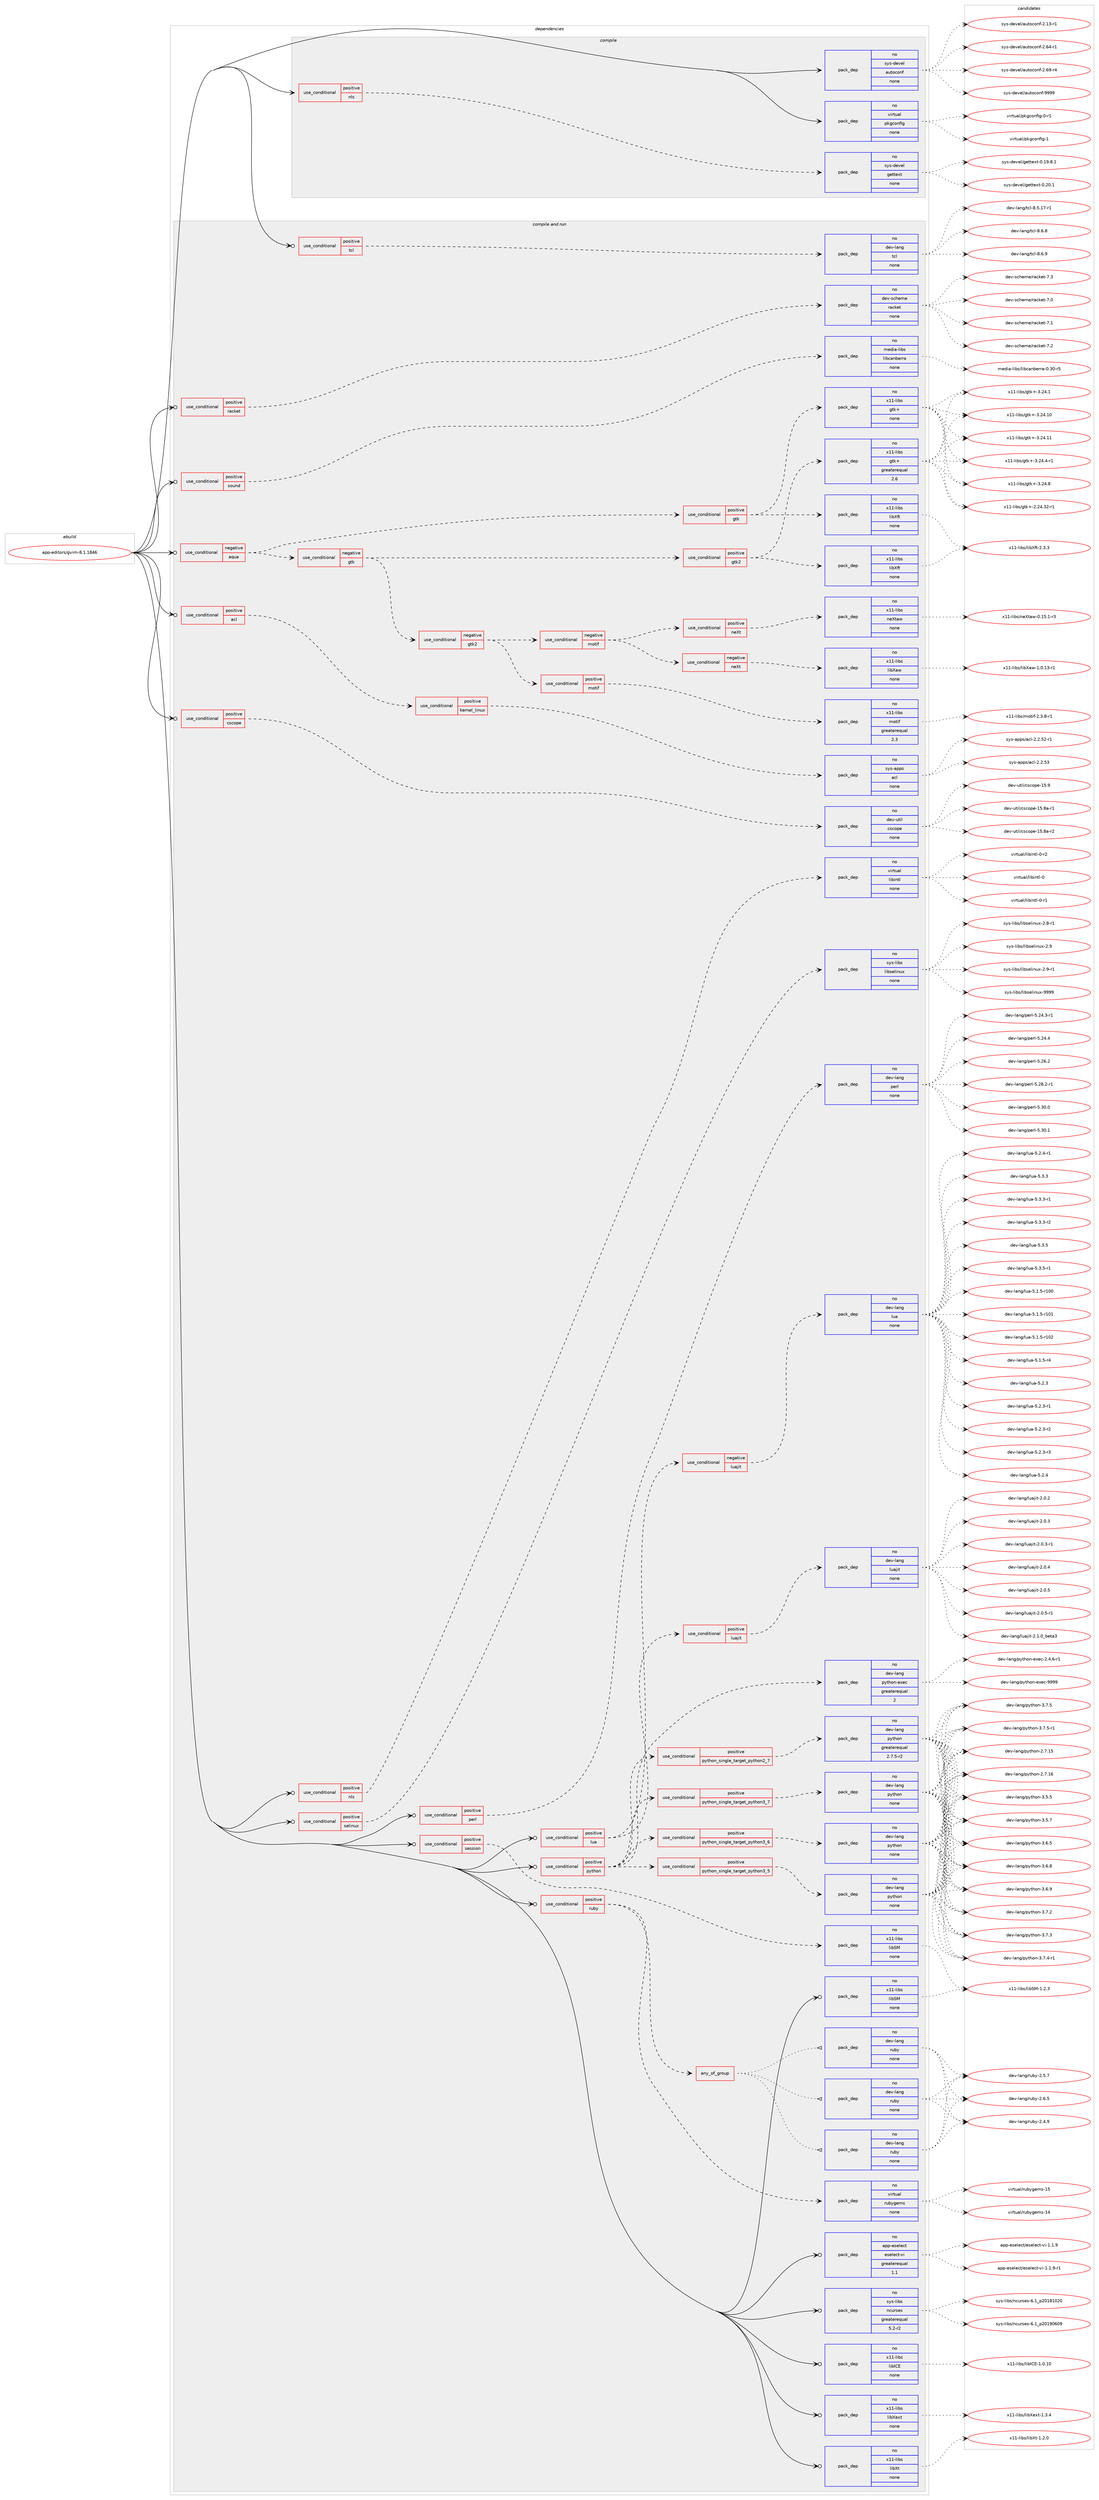 digraph prolog {

# *************
# Graph options
# *************

newrank=true;
concentrate=true;
compound=true;
graph [rankdir=LR,fontname=Helvetica,fontsize=10,ranksep=1.5];#, ranksep=2.5, nodesep=0.2];
edge  [arrowhead=vee];
node  [fontname=Helvetica,fontsize=10];

# **********
# The ebuild
# **********

subgraph cluster_leftcol {
color=gray;
rank=same;
label=<<i>ebuild</i>>;
id [label="app-editors/gvim-8.1.1846", color=red, width=4, href="../app-editors/gvim-8.1.1846.svg"];
}

# ****************
# The dependencies
# ****************

subgraph cluster_midcol {
color=gray;
label=<<i>dependencies</i>>;
subgraph cluster_compile {
fillcolor="#eeeeee";
style=filled;
label=<<i>compile</i>>;
subgraph cond114647 {
dependency481055 [label=<<TABLE BORDER="0" CELLBORDER="1" CELLSPACING="0" CELLPADDING="4"><TR><TD ROWSPAN="3" CELLPADDING="10">use_conditional</TD></TR><TR><TD>positive</TD></TR><TR><TD>nls</TD></TR></TABLE>>, shape=none, color=red];
subgraph pack357654 {
dependency481056 [label=<<TABLE BORDER="0" CELLBORDER="1" CELLSPACING="0" CELLPADDING="4" WIDTH="220"><TR><TD ROWSPAN="6" CELLPADDING="30">pack_dep</TD></TR><TR><TD WIDTH="110">no</TD></TR><TR><TD>sys-devel</TD></TR><TR><TD>gettext</TD></TR><TR><TD>none</TD></TR><TR><TD></TD></TR></TABLE>>, shape=none, color=blue];
}
dependency481055:e -> dependency481056:w [weight=20,style="dashed",arrowhead="vee"];
}
id:e -> dependency481055:w [weight=20,style="solid",arrowhead="vee"];
subgraph pack357655 {
dependency481057 [label=<<TABLE BORDER="0" CELLBORDER="1" CELLSPACING="0" CELLPADDING="4" WIDTH="220"><TR><TD ROWSPAN="6" CELLPADDING="30">pack_dep</TD></TR><TR><TD WIDTH="110">no</TD></TR><TR><TD>sys-devel</TD></TR><TR><TD>autoconf</TD></TR><TR><TD>none</TD></TR><TR><TD></TD></TR></TABLE>>, shape=none, color=blue];
}
id:e -> dependency481057:w [weight=20,style="solid",arrowhead="vee"];
subgraph pack357656 {
dependency481058 [label=<<TABLE BORDER="0" CELLBORDER="1" CELLSPACING="0" CELLPADDING="4" WIDTH="220"><TR><TD ROWSPAN="6" CELLPADDING="30">pack_dep</TD></TR><TR><TD WIDTH="110">no</TD></TR><TR><TD>virtual</TD></TR><TR><TD>pkgconfig</TD></TR><TR><TD>none</TD></TR><TR><TD></TD></TR></TABLE>>, shape=none, color=blue];
}
id:e -> dependency481058:w [weight=20,style="solid",arrowhead="vee"];
}
subgraph cluster_compileandrun {
fillcolor="#eeeeee";
style=filled;
label=<<i>compile and run</i>>;
subgraph cond114648 {
dependency481059 [label=<<TABLE BORDER="0" CELLBORDER="1" CELLSPACING="0" CELLPADDING="4"><TR><TD ROWSPAN="3" CELLPADDING="10">use_conditional</TD></TR><TR><TD>negative</TD></TR><TR><TD>aqua</TD></TR></TABLE>>, shape=none, color=red];
subgraph cond114649 {
dependency481060 [label=<<TABLE BORDER="0" CELLBORDER="1" CELLSPACING="0" CELLPADDING="4"><TR><TD ROWSPAN="3" CELLPADDING="10">use_conditional</TD></TR><TR><TD>positive</TD></TR><TR><TD>gtk</TD></TR></TABLE>>, shape=none, color=red];
subgraph pack357657 {
dependency481061 [label=<<TABLE BORDER="0" CELLBORDER="1" CELLSPACING="0" CELLPADDING="4" WIDTH="220"><TR><TD ROWSPAN="6" CELLPADDING="30">pack_dep</TD></TR><TR><TD WIDTH="110">no</TD></TR><TR><TD>x11-libs</TD></TR><TR><TD>gtk+</TD></TR><TR><TD>none</TD></TR><TR><TD></TD></TR></TABLE>>, shape=none, color=blue];
}
dependency481060:e -> dependency481061:w [weight=20,style="dashed",arrowhead="vee"];
subgraph pack357658 {
dependency481062 [label=<<TABLE BORDER="0" CELLBORDER="1" CELLSPACING="0" CELLPADDING="4" WIDTH="220"><TR><TD ROWSPAN="6" CELLPADDING="30">pack_dep</TD></TR><TR><TD WIDTH="110">no</TD></TR><TR><TD>x11-libs</TD></TR><TR><TD>libXft</TD></TR><TR><TD>none</TD></TR><TR><TD></TD></TR></TABLE>>, shape=none, color=blue];
}
dependency481060:e -> dependency481062:w [weight=20,style="dashed",arrowhead="vee"];
}
dependency481059:e -> dependency481060:w [weight=20,style="dashed",arrowhead="vee"];
subgraph cond114650 {
dependency481063 [label=<<TABLE BORDER="0" CELLBORDER="1" CELLSPACING="0" CELLPADDING="4"><TR><TD ROWSPAN="3" CELLPADDING="10">use_conditional</TD></TR><TR><TD>negative</TD></TR><TR><TD>gtk</TD></TR></TABLE>>, shape=none, color=red];
subgraph cond114651 {
dependency481064 [label=<<TABLE BORDER="0" CELLBORDER="1" CELLSPACING="0" CELLPADDING="4"><TR><TD ROWSPAN="3" CELLPADDING="10">use_conditional</TD></TR><TR><TD>positive</TD></TR><TR><TD>gtk2</TD></TR></TABLE>>, shape=none, color=red];
subgraph pack357659 {
dependency481065 [label=<<TABLE BORDER="0" CELLBORDER="1" CELLSPACING="0" CELLPADDING="4" WIDTH="220"><TR><TD ROWSPAN="6" CELLPADDING="30">pack_dep</TD></TR><TR><TD WIDTH="110">no</TD></TR><TR><TD>x11-libs</TD></TR><TR><TD>gtk+</TD></TR><TR><TD>greaterequal</TD></TR><TR><TD>2.6</TD></TR></TABLE>>, shape=none, color=blue];
}
dependency481064:e -> dependency481065:w [weight=20,style="dashed",arrowhead="vee"];
subgraph pack357660 {
dependency481066 [label=<<TABLE BORDER="0" CELLBORDER="1" CELLSPACING="0" CELLPADDING="4" WIDTH="220"><TR><TD ROWSPAN="6" CELLPADDING="30">pack_dep</TD></TR><TR><TD WIDTH="110">no</TD></TR><TR><TD>x11-libs</TD></TR><TR><TD>libXft</TD></TR><TR><TD>none</TD></TR><TR><TD></TD></TR></TABLE>>, shape=none, color=blue];
}
dependency481064:e -> dependency481066:w [weight=20,style="dashed",arrowhead="vee"];
}
dependency481063:e -> dependency481064:w [weight=20,style="dashed",arrowhead="vee"];
subgraph cond114652 {
dependency481067 [label=<<TABLE BORDER="0" CELLBORDER="1" CELLSPACING="0" CELLPADDING="4"><TR><TD ROWSPAN="3" CELLPADDING="10">use_conditional</TD></TR><TR><TD>negative</TD></TR><TR><TD>gtk2</TD></TR></TABLE>>, shape=none, color=red];
subgraph cond114653 {
dependency481068 [label=<<TABLE BORDER="0" CELLBORDER="1" CELLSPACING="0" CELLPADDING="4"><TR><TD ROWSPAN="3" CELLPADDING="10">use_conditional</TD></TR><TR><TD>positive</TD></TR><TR><TD>motif</TD></TR></TABLE>>, shape=none, color=red];
subgraph pack357661 {
dependency481069 [label=<<TABLE BORDER="0" CELLBORDER="1" CELLSPACING="0" CELLPADDING="4" WIDTH="220"><TR><TD ROWSPAN="6" CELLPADDING="30">pack_dep</TD></TR><TR><TD WIDTH="110">no</TD></TR><TR><TD>x11-libs</TD></TR><TR><TD>motif</TD></TR><TR><TD>greaterequal</TD></TR><TR><TD>2.3</TD></TR></TABLE>>, shape=none, color=blue];
}
dependency481068:e -> dependency481069:w [weight=20,style="dashed",arrowhead="vee"];
}
dependency481067:e -> dependency481068:w [weight=20,style="dashed",arrowhead="vee"];
subgraph cond114654 {
dependency481070 [label=<<TABLE BORDER="0" CELLBORDER="1" CELLSPACING="0" CELLPADDING="4"><TR><TD ROWSPAN="3" CELLPADDING="10">use_conditional</TD></TR><TR><TD>negative</TD></TR><TR><TD>motif</TD></TR></TABLE>>, shape=none, color=red];
subgraph cond114655 {
dependency481071 [label=<<TABLE BORDER="0" CELLBORDER="1" CELLSPACING="0" CELLPADDING="4"><TR><TD ROWSPAN="3" CELLPADDING="10">use_conditional</TD></TR><TR><TD>positive</TD></TR><TR><TD>neXt</TD></TR></TABLE>>, shape=none, color=red];
subgraph pack357662 {
dependency481072 [label=<<TABLE BORDER="0" CELLBORDER="1" CELLSPACING="0" CELLPADDING="4" WIDTH="220"><TR><TD ROWSPAN="6" CELLPADDING="30">pack_dep</TD></TR><TR><TD WIDTH="110">no</TD></TR><TR><TD>x11-libs</TD></TR><TR><TD>neXtaw</TD></TR><TR><TD>none</TD></TR><TR><TD></TD></TR></TABLE>>, shape=none, color=blue];
}
dependency481071:e -> dependency481072:w [weight=20,style="dashed",arrowhead="vee"];
}
dependency481070:e -> dependency481071:w [weight=20,style="dashed",arrowhead="vee"];
subgraph cond114656 {
dependency481073 [label=<<TABLE BORDER="0" CELLBORDER="1" CELLSPACING="0" CELLPADDING="4"><TR><TD ROWSPAN="3" CELLPADDING="10">use_conditional</TD></TR><TR><TD>negative</TD></TR><TR><TD>neXt</TD></TR></TABLE>>, shape=none, color=red];
subgraph pack357663 {
dependency481074 [label=<<TABLE BORDER="0" CELLBORDER="1" CELLSPACING="0" CELLPADDING="4" WIDTH="220"><TR><TD ROWSPAN="6" CELLPADDING="30">pack_dep</TD></TR><TR><TD WIDTH="110">no</TD></TR><TR><TD>x11-libs</TD></TR><TR><TD>libXaw</TD></TR><TR><TD>none</TD></TR><TR><TD></TD></TR></TABLE>>, shape=none, color=blue];
}
dependency481073:e -> dependency481074:w [weight=20,style="dashed",arrowhead="vee"];
}
dependency481070:e -> dependency481073:w [weight=20,style="dashed",arrowhead="vee"];
}
dependency481067:e -> dependency481070:w [weight=20,style="dashed",arrowhead="vee"];
}
dependency481063:e -> dependency481067:w [weight=20,style="dashed",arrowhead="vee"];
}
dependency481059:e -> dependency481063:w [weight=20,style="dashed",arrowhead="vee"];
}
id:e -> dependency481059:w [weight=20,style="solid",arrowhead="odotvee"];
subgraph cond114657 {
dependency481075 [label=<<TABLE BORDER="0" CELLBORDER="1" CELLSPACING="0" CELLPADDING="4"><TR><TD ROWSPAN="3" CELLPADDING="10">use_conditional</TD></TR><TR><TD>positive</TD></TR><TR><TD>acl</TD></TR></TABLE>>, shape=none, color=red];
subgraph cond114658 {
dependency481076 [label=<<TABLE BORDER="0" CELLBORDER="1" CELLSPACING="0" CELLPADDING="4"><TR><TD ROWSPAN="3" CELLPADDING="10">use_conditional</TD></TR><TR><TD>positive</TD></TR><TR><TD>kernel_linux</TD></TR></TABLE>>, shape=none, color=red];
subgraph pack357664 {
dependency481077 [label=<<TABLE BORDER="0" CELLBORDER="1" CELLSPACING="0" CELLPADDING="4" WIDTH="220"><TR><TD ROWSPAN="6" CELLPADDING="30">pack_dep</TD></TR><TR><TD WIDTH="110">no</TD></TR><TR><TD>sys-apps</TD></TR><TR><TD>acl</TD></TR><TR><TD>none</TD></TR><TR><TD></TD></TR></TABLE>>, shape=none, color=blue];
}
dependency481076:e -> dependency481077:w [weight=20,style="dashed",arrowhead="vee"];
}
dependency481075:e -> dependency481076:w [weight=20,style="dashed",arrowhead="vee"];
}
id:e -> dependency481075:w [weight=20,style="solid",arrowhead="odotvee"];
subgraph cond114659 {
dependency481078 [label=<<TABLE BORDER="0" CELLBORDER="1" CELLSPACING="0" CELLPADDING="4"><TR><TD ROWSPAN="3" CELLPADDING="10">use_conditional</TD></TR><TR><TD>positive</TD></TR><TR><TD>cscope</TD></TR></TABLE>>, shape=none, color=red];
subgraph pack357665 {
dependency481079 [label=<<TABLE BORDER="0" CELLBORDER="1" CELLSPACING="0" CELLPADDING="4" WIDTH="220"><TR><TD ROWSPAN="6" CELLPADDING="30">pack_dep</TD></TR><TR><TD WIDTH="110">no</TD></TR><TR><TD>dev-util</TD></TR><TR><TD>cscope</TD></TR><TR><TD>none</TD></TR><TR><TD></TD></TR></TABLE>>, shape=none, color=blue];
}
dependency481078:e -> dependency481079:w [weight=20,style="dashed",arrowhead="vee"];
}
id:e -> dependency481078:w [weight=20,style="solid",arrowhead="odotvee"];
subgraph cond114660 {
dependency481080 [label=<<TABLE BORDER="0" CELLBORDER="1" CELLSPACING="0" CELLPADDING="4"><TR><TD ROWSPAN="3" CELLPADDING="10">use_conditional</TD></TR><TR><TD>positive</TD></TR><TR><TD>lua</TD></TR></TABLE>>, shape=none, color=red];
subgraph cond114661 {
dependency481081 [label=<<TABLE BORDER="0" CELLBORDER="1" CELLSPACING="0" CELLPADDING="4"><TR><TD ROWSPAN="3" CELLPADDING="10">use_conditional</TD></TR><TR><TD>positive</TD></TR><TR><TD>luajit</TD></TR></TABLE>>, shape=none, color=red];
subgraph pack357666 {
dependency481082 [label=<<TABLE BORDER="0" CELLBORDER="1" CELLSPACING="0" CELLPADDING="4" WIDTH="220"><TR><TD ROWSPAN="6" CELLPADDING="30">pack_dep</TD></TR><TR><TD WIDTH="110">no</TD></TR><TR><TD>dev-lang</TD></TR><TR><TD>luajit</TD></TR><TR><TD>none</TD></TR><TR><TD></TD></TR></TABLE>>, shape=none, color=blue];
}
dependency481081:e -> dependency481082:w [weight=20,style="dashed",arrowhead="vee"];
}
dependency481080:e -> dependency481081:w [weight=20,style="dashed",arrowhead="vee"];
subgraph cond114662 {
dependency481083 [label=<<TABLE BORDER="0" CELLBORDER="1" CELLSPACING="0" CELLPADDING="4"><TR><TD ROWSPAN="3" CELLPADDING="10">use_conditional</TD></TR><TR><TD>negative</TD></TR><TR><TD>luajit</TD></TR></TABLE>>, shape=none, color=red];
subgraph pack357667 {
dependency481084 [label=<<TABLE BORDER="0" CELLBORDER="1" CELLSPACING="0" CELLPADDING="4" WIDTH="220"><TR><TD ROWSPAN="6" CELLPADDING="30">pack_dep</TD></TR><TR><TD WIDTH="110">no</TD></TR><TR><TD>dev-lang</TD></TR><TR><TD>lua</TD></TR><TR><TD>none</TD></TR><TR><TD></TD></TR></TABLE>>, shape=none, color=blue];
}
dependency481083:e -> dependency481084:w [weight=20,style="dashed",arrowhead="vee"];
}
dependency481080:e -> dependency481083:w [weight=20,style="dashed",arrowhead="vee"];
}
id:e -> dependency481080:w [weight=20,style="solid",arrowhead="odotvee"];
subgraph cond114663 {
dependency481085 [label=<<TABLE BORDER="0" CELLBORDER="1" CELLSPACING="0" CELLPADDING="4"><TR><TD ROWSPAN="3" CELLPADDING="10">use_conditional</TD></TR><TR><TD>positive</TD></TR><TR><TD>nls</TD></TR></TABLE>>, shape=none, color=red];
subgraph pack357668 {
dependency481086 [label=<<TABLE BORDER="0" CELLBORDER="1" CELLSPACING="0" CELLPADDING="4" WIDTH="220"><TR><TD ROWSPAN="6" CELLPADDING="30">pack_dep</TD></TR><TR><TD WIDTH="110">no</TD></TR><TR><TD>virtual</TD></TR><TR><TD>libintl</TD></TR><TR><TD>none</TD></TR><TR><TD></TD></TR></TABLE>>, shape=none, color=blue];
}
dependency481085:e -> dependency481086:w [weight=20,style="dashed",arrowhead="vee"];
}
id:e -> dependency481085:w [weight=20,style="solid",arrowhead="odotvee"];
subgraph cond114664 {
dependency481087 [label=<<TABLE BORDER="0" CELLBORDER="1" CELLSPACING="0" CELLPADDING="4"><TR><TD ROWSPAN="3" CELLPADDING="10">use_conditional</TD></TR><TR><TD>positive</TD></TR><TR><TD>perl</TD></TR></TABLE>>, shape=none, color=red];
subgraph pack357669 {
dependency481088 [label=<<TABLE BORDER="0" CELLBORDER="1" CELLSPACING="0" CELLPADDING="4" WIDTH="220"><TR><TD ROWSPAN="6" CELLPADDING="30">pack_dep</TD></TR><TR><TD WIDTH="110">no</TD></TR><TR><TD>dev-lang</TD></TR><TR><TD>perl</TD></TR><TR><TD>none</TD></TR><TR><TD></TD></TR></TABLE>>, shape=none, color=blue];
}
dependency481087:e -> dependency481088:w [weight=20,style="dashed",arrowhead="vee"];
}
id:e -> dependency481087:w [weight=20,style="solid",arrowhead="odotvee"];
subgraph cond114665 {
dependency481089 [label=<<TABLE BORDER="0" CELLBORDER="1" CELLSPACING="0" CELLPADDING="4"><TR><TD ROWSPAN="3" CELLPADDING="10">use_conditional</TD></TR><TR><TD>positive</TD></TR><TR><TD>python</TD></TR></TABLE>>, shape=none, color=red];
subgraph cond114666 {
dependency481090 [label=<<TABLE BORDER="0" CELLBORDER="1" CELLSPACING="0" CELLPADDING="4"><TR><TD ROWSPAN="3" CELLPADDING="10">use_conditional</TD></TR><TR><TD>positive</TD></TR><TR><TD>python_single_target_python2_7</TD></TR></TABLE>>, shape=none, color=red];
subgraph pack357670 {
dependency481091 [label=<<TABLE BORDER="0" CELLBORDER="1" CELLSPACING="0" CELLPADDING="4" WIDTH="220"><TR><TD ROWSPAN="6" CELLPADDING="30">pack_dep</TD></TR><TR><TD WIDTH="110">no</TD></TR><TR><TD>dev-lang</TD></TR><TR><TD>python</TD></TR><TR><TD>greaterequal</TD></TR><TR><TD>2.7.5-r2</TD></TR></TABLE>>, shape=none, color=blue];
}
dependency481090:e -> dependency481091:w [weight=20,style="dashed",arrowhead="vee"];
}
dependency481089:e -> dependency481090:w [weight=20,style="dashed",arrowhead="vee"];
subgraph cond114667 {
dependency481092 [label=<<TABLE BORDER="0" CELLBORDER="1" CELLSPACING="0" CELLPADDING="4"><TR><TD ROWSPAN="3" CELLPADDING="10">use_conditional</TD></TR><TR><TD>positive</TD></TR><TR><TD>python_single_target_python3_5</TD></TR></TABLE>>, shape=none, color=red];
subgraph pack357671 {
dependency481093 [label=<<TABLE BORDER="0" CELLBORDER="1" CELLSPACING="0" CELLPADDING="4" WIDTH="220"><TR><TD ROWSPAN="6" CELLPADDING="30">pack_dep</TD></TR><TR><TD WIDTH="110">no</TD></TR><TR><TD>dev-lang</TD></TR><TR><TD>python</TD></TR><TR><TD>none</TD></TR><TR><TD></TD></TR></TABLE>>, shape=none, color=blue];
}
dependency481092:e -> dependency481093:w [weight=20,style="dashed",arrowhead="vee"];
}
dependency481089:e -> dependency481092:w [weight=20,style="dashed",arrowhead="vee"];
subgraph cond114668 {
dependency481094 [label=<<TABLE BORDER="0" CELLBORDER="1" CELLSPACING="0" CELLPADDING="4"><TR><TD ROWSPAN="3" CELLPADDING="10">use_conditional</TD></TR><TR><TD>positive</TD></TR><TR><TD>python_single_target_python3_6</TD></TR></TABLE>>, shape=none, color=red];
subgraph pack357672 {
dependency481095 [label=<<TABLE BORDER="0" CELLBORDER="1" CELLSPACING="0" CELLPADDING="4" WIDTH="220"><TR><TD ROWSPAN="6" CELLPADDING="30">pack_dep</TD></TR><TR><TD WIDTH="110">no</TD></TR><TR><TD>dev-lang</TD></TR><TR><TD>python</TD></TR><TR><TD>none</TD></TR><TR><TD></TD></TR></TABLE>>, shape=none, color=blue];
}
dependency481094:e -> dependency481095:w [weight=20,style="dashed",arrowhead="vee"];
}
dependency481089:e -> dependency481094:w [weight=20,style="dashed",arrowhead="vee"];
subgraph cond114669 {
dependency481096 [label=<<TABLE BORDER="0" CELLBORDER="1" CELLSPACING="0" CELLPADDING="4"><TR><TD ROWSPAN="3" CELLPADDING="10">use_conditional</TD></TR><TR><TD>positive</TD></TR><TR><TD>python_single_target_python3_7</TD></TR></TABLE>>, shape=none, color=red];
subgraph pack357673 {
dependency481097 [label=<<TABLE BORDER="0" CELLBORDER="1" CELLSPACING="0" CELLPADDING="4" WIDTH="220"><TR><TD ROWSPAN="6" CELLPADDING="30">pack_dep</TD></TR><TR><TD WIDTH="110">no</TD></TR><TR><TD>dev-lang</TD></TR><TR><TD>python</TD></TR><TR><TD>none</TD></TR><TR><TD></TD></TR></TABLE>>, shape=none, color=blue];
}
dependency481096:e -> dependency481097:w [weight=20,style="dashed",arrowhead="vee"];
}
dependency481089:e -> dependency481096:w [weight=20,style="dashed",arrowhead="vee"];
subgraph pack357674 {
dependency481098 [label=<<TABLE BORDER="0" CELLBORDER="1" CELLSPACING="0" CELLPADDING="4" WIDTH="220"><TR><TD ROWSPAN="6" CELLPADDING="30">pack_dep</TD></TR><TR><TD WIDTH="110">no</TD></TR><TR><TD>dev-lang</TD></TR><TR><TD>python-exec</TD></TR><TR><TD>greaterequal</TD></TR><TR><TD>2</TD></TR></TABLE>>, shape=none, color=blue];
}
dependency481089:e -> dependency481098:w [weight=20,style="dashed",arrowhead="vee"];
}
id:e -> dependency481089:w [weight=20,style="solid",arrowhead="odotvee"];
subgraph cond114670 {
dependency481099 [label=<<TABLE BORDER="0" CELLBORDER="1" CELLSPACING="0" CELLPADDING="4"><TR><TD ROWSPAN="3" CELLPADDING="10">use_conditional</TD></TR><TR><TD>positive</TD></TR><TR><TD>racket</TD></TR></TABLE>>, shape=none, color=red];
subgraph pack357675 {
dependency481100 [label=<<TABLE BORDER="0" CELLBORDER="1" CELLSPACING="0" CELLPADDING="4" WIDTH="220"><TR><TD ROWSPAN="6" CELLPADDING="30">pack_dep</TD></TR><TR><TD WIDTH="110">no</TD></TR><TR><TD>dev-scheme</TD></TR><TR><TD>racket</TD></TR><TR><TD>none</TD></TR><TR><TD></TD></TR></TABLE>>, shape=none, color=blue];
}
dependency481099:e -> dependency481100:w [weight=20,style="dashed",arrowhead="vee"];
}
id:e -> dependency481099:w [weight=20,style="solid",arrowhead="odotvee"];
subgraph cond114671 {
dependency481101 [label=<<TABLE BORDER="0" CELLBORDER="1" CELLSPACING="0" CELLPADDING="4"><TR><TD ROWSPAN="3" CELLPADDING="10">use_conditional</TD></TR><TR><TD>positive</TD></TR><TR><TD>ruby</TD></TR></TABLE>>, shape=none, color=red];
subgraph any8448 {
dependency481102 [label=<<TABLE BORDER="0" CELLBORDER="1" CELLSPACING="0" CELLPADDING="4"><TR><TD CELLPADDING="10">any_of_group</TD></TR></TABLE>>, shape=none, color=red];subgraph pack357676 {
dependency481103 [label=<<TABLE BORDER="0" CELLBORDER="1" CELLSPACING="0" CELLPADDING="4" WIDTH="220"><TR><TD ROWSPAN="6" CELLPADDING="30">pack_dep</TD></TR><TR><TD WIDTH="110">no</TD></TR><TR><TD>dev-lang</TD></TR><TR><TD>ruby</TD></TR><TR><TD>none</TD></TR><TR><TD></TD></TR></TABLE>>, shape=none, color=blue];
}
dependency481102:e -> dependency481103:w [weight=20,style="dotted",arrowhead="oinv"];
subgraph pack357677 {
dependency481104 [label=<<TABLE BORDER="0" CELLBORDER="1" CELLSPACING="0" CELLPADDING="4" WIDTH="220"><TR><TD ROWSPAN="6" CELLPADDING="30">pack_dep</TD></TR><TR><TD WIDTH="110">no</TD></TR><TR><TD>dev-lang</TD></TR><TR><TD>ruby</TD></TR><TR><TD>none</TD></TR><TR><TD></TD></TR></TABLE>>, shape=none, color=blue];
}
dependency481102:e -> dependency481104:w [weight=20,style="dotted",arrowhead="oinv"];
subgraph pack357678 {
dependency481105 [label=<<TABLE BORDER="0" CELLBORDER="1" CELLSPACING="0" CELLPADDING="4" WIDTH="220"><TR><TD ROWSPAN="6" CELLPADDING="30">pack_dep</TD></TR><TR><TD WIDTH="110">no</TD></TR><TR><TD>dev-lang</TD></TR><TR><TD>ruby</TD></TR><TR><TD>none</TD></TR><TR><TD></TD></TR></TABLE>>, shape=none, color=blue];
}
dependency481102:e -> dependency481105:w [weight=20,style="dotted",arrowhead="oinv"];
}
dependency481101:e -> dependency481102:w [weight=20,style="dashed",arrowhead="vee"];
subgraph pack357679 {
dependency481106 [label=<<TABLE BORDER="0" CELLBORDER="1" CELLSPACING="0" CELLPADDING="4" WIDTH="220"><TR><TD ROWSPAN="6" CELLPADDING="30">pack_dep</TD></TR><TR><TD WIDTH="110">no</TD></TR><TR><TD>virtual</TD></TR><TR><TD>rubygems</TD></TR><TR><TD>none</TD></TR><TR><TD></TD></TR></TABLE>>, shape=none, color=blue];
}
dependency481101:e -> dependency481106:w [weight=20,style="dashed",arrowhead="vee"];
}
id:e -> dependency481101:w [weight=20,style="solid",arrowhead="odotvee"];
subgraph cond114672 {
dependency481107 [label=<<TABLE BORDER="0" CELLBORDER="1" CELLSPACING="0" CELLPADDING="4"><TR><TD ROWSPAN="3" CELLPADDING="10">use_conditional</TD></TR><TR><TD>positive</TD></TR><TR><TD>selinux</TD></TR></TABLE>>, shape=none, color=red];
subgraph pack357680 {
dependency481108 [label=<<TABLE BORDER="0" CELLBORDER="1" CELLSPACING="0" CELLPADDING="4" WIDTH="220"><TR><TD ROWSPAN="6" CELLPADDING="30">pack_dep</TD></TR><TR><TD WIDTH="110">no</TD></TR><TR><TD>sys-libs</TD></TR><TR><TD>libselinux</TD></TR><TR><TD>none</TD></TR><TR><TD></TD></TR></TABLE>>, shape=none, color=blue];
}
dependency481107:e -> dependency481108:w [weight=20,style="dashed",arrowhead="vee"];
}
id:e -> dependency481107:w [weight=20,style="solid",arrowhead="odotvee"];
subgraph cond114673 {
dependency481109 [label=<<TABLE BORDER="0" CELLBORDER="1" CELLSPACING="0" CELLPADDING="4"><TR><TD ROWSPAN="3" CELLPADDING="10">use_conditional</TD></TR><TR><TD>positive</TD></TR><TR><TD>session</TD></TR></TABLE>>, shape=none, color=red];
subgraph pack357681 {
dependency481110 [label=<<TABLE BORDER="0" CELLBORDER="1" CELLSPACING="0" CELLPADDING="4" WIDTH="220"><TR><TD ROWSPAN="6" CELLPADDING="30">pack_dep</TD></TR><TR><TD WIDTH="110">no</TD></TR><TR><TD>x11-libs</TD></TR><TR><TD>libSM</TD></TR><TR><TD>none</TD></TR><TR><TD></TD></TR></TABLE>>, shape=none, color=blue];
}
dependency481109:e -> dependency481110:w [weight=20,style="dashed",arrowhead="vee"];
}
id:e -> dependency481109:w [weight=20,style="solid",arrowhead="odotvee"];
subgraph cond114674 {
dependency481111 [label=<<TABLE BORDER="0" CELLBORDER="1" CELLSPACING="0" CELLPADDING="4"><TR><TD ROWSPAN="3" CELLPADDING="10">use_conditional</TD></TR><TR><TD>positive</TD></TR><TR><TD>sound</TD></TR></TABLE>>, shape=none, color=red];
subgraph pack357682 {
dependency481112 [label=<<TABLE BORDER="0" CELLBORDER="1" CELLSPACING="0" CELLPADDING="4" WIDTH="220"><TR><TD ROWSPAN="6" CELLPADDING="30">pack_dep</TD></TR><TR><TD WIDTH="110">no</TD></TR><TR><TD>media-libs</TD></TR><TR><TD>libcanberra</TD></TR><TR><TD>none</TD></TR><TR><TD></TD></TR></TABLE>>, shape=none, color=blue];
}
dependency481111:e -> dependency481112:w [weight=20,style="dashed",arrowhead="vee"];
}
id:e -> dependency481111:w [weight=20,style="solid",arrowhead="odotvee"];
subgraph cond114675 {
dependency481113 [label=<<TABLE BORDER="0" CELLBORDER="1" CELLSPACING="0" CELLPADDING="4"><TR><TD ROWSPAN="3" CELLPADDING="10">use_conditional</TD></TR><TR><TD>positive</TD></TR><TR><TD>tcl</TD></TR></TABLE>>, shape=none, color=red];
subgraph pack357683 {
dependency481114 [label=<<TABLE BORDER="0" CELLBORDER="1" CELLSPACING="0" CELLPADDING="4" WIDTH="220"><TR><TD ROWSPAN="6" CELLPADDING="30">pack_dep</TD></TR><TR><TD WIDTH="110">no</TD></TR><TR><TD>dev-lang</TD></TR><TR><TD>tcl</TD></TR><TR><TD>none</TD></TR><TR><TD></TD></TR></TABLE>>, shape=none, color=blue];
}
dependency481113:e -> dependency481114:w [weight=20,style="dashed",arrowhead="vee"];
}
id:e -> dependency481113:w [weight=20,style="solid",arrowhead="odotvee"];
subgraph pack357684 {
dependency481115 [label=<<TABLE BORDER="0" CELLBORDER="1" CELLSPACING="0" CELLPADDING="4" WIDTH="220"><TR><TD ROWSPAN="6" CELLPADDING="30">pack_dep</TD></TR><TR><TD WIDTH="110">no</TD></TR><TR><TD>app-eselect</TD></TR><TR><TD>eselect-vi</TD></TR><TR><TD>greaterequal</TD></TR><TR><TD>1.1</TD></TR></TABLE>>, shape=none, color=blue];
}
id:e -> dependency481115:w [weight=20,style="solid",arrowhead="odotvee"];
subgraph pack357685 {
dependency481116 [label=<<TABLE BORDER="0" CELLBORDER="1" CELLSPACING="0" CELLPADDING="4" WIDTH="220"><TR><TD ROWSPAN="6" CELLPADDING="30">pack_dep</TD></TR><TR><TD WIDTH="110">no</TD></TR><TR><TD>sys-libs</TD></TR><TR><TD>ncurses</TD></TR><TR><TD>greaterequal</TD></TR><TR><TD>5.2-r2</TD></TR></TABLE>>, shape=none, color=blue];
}
id:e -> dependency481116:w [weight=20,style="solid",arrowhead="odotvee"];
subgraph pack357686 {
dependency481117 [label=<<TABLE BORDER="0" CELLBORDER="1" CELLSPACING="0" CELLPADDING="4" WIDTH="220"><TR><TD ROWSPAN="6" CELLPADDING="30">pack_dep</TD></TR><TR><TD WIDTH="110">no</TD></TR><TR><TD>x11-libs</TD></TR><TR><TD>libICE</TD></TR><TR><TD>none</TD></TR><TR><TD></TD></TR></TABLE>>, shape=none, color=blue];
}
id:e -> dependency481117:w [weight=20,style="solid",arrowhead="odotvee"];
subgraph pack357687 {
dependency481118 [label=<<TABLE BORDER="0" CELLBORDER="1" CELLSPACING="0" CELLPADDING="4" WIDTH="220"><TR><TD ROWSPAN="6" CELLPADDING="30">pack_dep</TD></TR><TR><TD WIDTH="110">no</TD></TR><TR><TD>x11-libs</TD></TR><TR><TD>libSM</TD></TR><TR><TD>none</TD></TR><TR><TD></TD></TR></TABLE>>, shape=none, color=blue];
}
id:e -> dependency481118:w [weight=20,style="solid",arrowhead="odotvee"];
subgraph pack357688 {
dependency481119 [label=<<TABLE BORDER="0" CELLBORDER="1" CELLSPACING="0" CELLPADDING="4" WIDTH="220"><TR><TD ROWSPAN="6" CELLPADDING="30">pack_dep</TD></TR><TR><TD WIDTH="110">no</TD></TR><TR><TD>x11-libs</TD></TR><TR><TD>libXext</TD></TR><TR><TD>none</TD></TR><TR><TD></TD></TR></TABLE>>, shape=none, color=blue];
}
id:e -> dependency481119:w [weight=20,style="solid",arrowhead="odotvee"];
subgraph pack357689 {
dependency481120 [label=<<TABLE BORDER="0" CELLBORDER="1" CELLSPACING="0" CELLPADDING="4" WIDTH="220"><TR><TD ROWSPAN="6" CELLPADDING="30">pack_dep</TD></TR><TR><TD WIDTH="110">no</TD></TR><TR><TD>x11-libs</TD></TR><TR><TD>libXt</TD></TR><TR><TD>none</TD></TR><TR><TD></TD></TR></TABLE>>, shape=none, color=blue];
}
id:e -> dependency481120:w [weight=20,style="solid",arrowhead="odotvee"];
}
subgraph cluster_run {
fillcolor="#eeeeee";
style=filled;
label=<<i>run</i>>;
}
}

# **************
# The candidates
# **************

subgraph cluster_choices {
rank=same;
color=gray;
label=<<i>candidates</i>>;

subgraph choice357654 {
color=black;
nodesep=1;
choice1151211154510010111810110847103101116116101120116454846495746564649 [label="sys-devel/gettext-0.19.8.1", color=red, width=4,href="../sys-devel/gettext-0.19.8.1.svg"];
choice115121115451001011181011084710310111611610112011645484650484649 [label="sys-devel/gettext-0.20.1", color=red, width=4,href="../sys-devel/gettext-0.20.1.svg"];
dependency481056:e -> choice1151211154510010111810110847103101116116101120116454846495746564649:w [style=dotted,weight="100"];
dependency481056:e -> choice115121115451001011181011084710310111611610112011645484650484649:w [style=dotted,weight="100"];
}
subgraph choice357655 {
color=black;
nodesep=1;
choice1151211154510010111810110847971171161119911111010245504649514511449 [label="sys-devel/autoconf-2.13-r1", color=red, width=4,href="../sys-devel/autoconf-2.13-r1.svg"];
choice1151211154510010111810110847971171161119911111010245504654524511449 [label="sys-devel/autoconf-2.64-r1", color=red, width=4,href="../sys-devel/autoconf-2.64-r1.svg"];
choice1151211154510010111810110847971171161119911111010245504654574511452 [label="sys-devel/autoconf-2.69-r4", color=red, width=4,href="../sys-devel/autoconf-2.69-r4.svg"];
choice115121115451001011181011084797117116111991111101024557575757 [label="sys-devel/autoconf-9999", color=red, width=4,href="../sys-devel/autoconf-9999.svg"];
dependency481057:e -> choice1151211154510010111810110847971171161119911111010245504649514511449:w [style=dotted,weight="100"];
dependency481057:e -> choice1151211154510010111810110847971171161119911111010245504654524511449:w [style=dotted,weight="100"];
dependency481057:e -> choice1151211154510010111810110847971171161119911111010245504654574511452:w [style=dotted,weight="100"];
dependency481057:e -> choice115121115451001011181011084797117116111991111101024557575757:w [style=dotted,weight="100"];
}
subgraph choice357656 {
color=black;
nodesep=1;
choice11810511411611797108471121071039911111010210510345484511449 [label="virtual/pkgconfig-0-r1", color=red, width=4,href="../virtual/pkgconfig-0-r1.svg"];
choice1181051141161179710847112107103991111101021051034549 [label="virtual/pkgconfig-1", color=red, width=4,href="../virtual/pkgconfig-1.svg"];
dependency481058:e -> choice11810511411611797108471121071039911111010210510345484511449:w [style=dotted,weight="100"];
dependency481058:e -> choice1181051141161179710847112107103991111101021051034549:w [style=dotted,weight="100"];
}
subgraph choice357657 {
color=black;
nodesep=1;
choice12049494510810598115471031161074345504650524651504511449 [label="x11-libs/gtk+-2.24.32-r1", color=red, width=4,href="../x11-libs/gtk+-2.24.32-r1.svg"];
choice12049494510810598115471031161074345514650524649 [label="x11-libs/gtk+-3.24.1", color=red, width=4,href="../x11-libs/gtk+-3.24.1.svg"];
choice1204949451081059811547103116107434551465052464948 [label="x11-libs/gtk+-3.24.10", color=red, width=4,href="../x11-libs/gtk+-3.24.10.svg"];
choice1204949451081059811547103116107434551465052464949 [label="x11-libs/gtk+-3.24.11", color=red, width=4,href="../x11-libs/gtk+-3.24.11.svg"];
choice120494945108105981154710311610743455146505246524511449 [label="x11-libs/gtk+-3.24.4-r1", color=red, width=4,href="../x11-libs/gtk+-3.24.4-r1.svg"];
choice12049494510810598115471031161074345514650524656 [label="x11-libs/gtk+-3.24.8", color=red, width=4,href="../x11-libs/gtk+-3.24.8.svg"];
dependency481061:e -> choice12049494510810598115471031161074345504650524651504511449:w [style=dotted,weight="100"];
dependency481061:e -> choice12049494510810598115471031161074345514650524649:w [style=dotted,weight="100"];
dependency481061:e -> choice1204949451081059811547103116107434551465052464948:w [style=dotted,weight="100"];
dependency481061:e -> choice1204949451081059811547103116107434551465052464949:w [style=dotted,weight="100"];
dependency481061:e -> choice120494945108105981154710311610743455146505246524511449:w [style=dotted,weight="100"];
dependency481061:e -> choice12049494510810598115471031161074345514650524656:w [style=dotted,weight="100"];
}
subgraph choice357658 {
color=black;
nodesep=1;
choice12049494510810598115471081059888102116455046514651 [label="x11-libs/libXft-2.3.3", color=red, width=4,href="../x11-libs/libXft-2.3.3.svg"];
dependency481062:e -> choice12049494510810598115471081059888102116455046514651:w [style=dotted,weight="100"];
}
subgraph choice357659 {
color=black;
nodesep=1;
choice12049494510810598115471031161074345504650524651504511449 [label="x11-libs/gtk+-2.24.32-r1", color=red, width=4,href="../x11-libs/gtk+-2.24.32-r1.svg"];
choice12049494510810598115471031161074345514650524649 [label="x11-libs/gtk+-3.24.1", color=red, width=4,href="../x11-libs/gtk+-3.24.1.svg"];
choice1204949451081059811547103116107434551465052464948 [label="x11-libs/gtk+-3.24.10", color=red, width=4,href="../x11-libs/gtk+-3.24.10.svg"];
choice1204949451081059811547103116107434551465052464949 [label="x11-libs/gtk+-3.24.11", color=red, width=4,href="../x11-libs/gtk+-3.24.11.svg"];
choice120494945108105981154710311610743455146505246524511449 [label="x11-libs/gtk+-3.24.4-r1", color=red, width=4,href="../x11-libs/gtk+-3.24.4-r1.svg"];
choice12049494510810598115471031161074345514650524656 [label="x11-libs/gtk+-3.24.8", color=red, width=4,href="../x11-libs/gtk+-3.24.8.svg"];
dependency481065:e -> choice12049494510810598115471031161074345504650524651504511449:w [style=dotted,weight="100"];
dependency481065:e -> choice12049494510810598115471031161074345514650524649:w [style=dotted,weight="100"];
dependency481065:e -> choice1204949451081059811547103116107434551465052464948:w [style=dotted,weight="100"];
dependency481065:e -> choice1204949451081059811547103116107434551465052464949:w [style=dotted,weight="100"];
dependency481065:e -> choice120494945108105981154710311610743455146505246524511449:w [style=dotted,weight="100"];
dependency481065:e -> choice12049494510810598115471031161074345514650524656:w [style=dotted,weight="100"];
}
subgraph choice357660 {
color=black;
nodesep=1;
choice12049494510810598115471081059888102116455046514651 [label="x11-libs/libXft-2.3.3", color=red, width=4,href="../x11-libs/libXft-2.3.3.svg"];
dependency481066:e -> choice12049494510810598115471081059888102116455046514651:w [style=dotted,weight="100"];
}
subgraph choice357661 {
color=black;
nodesep=1;
choice12049494510810598115471091111161051024550465146564511449 [label="x11-libs/motif-2.3.8-r1", color=red, width=4,href="../x11-libs/motif-2.3.8-r1.svg"];
dependency481069:e -> choice12049494510810598115471091111161051024550465146564511449:w [style=dotted,weight="100"];
}
subgraph choice357662 {
color=black;
nodesep=1;
choice12049494510810598115471101018811697119454846495346494511451 [label="x11-libs/neXtaw-0.15.1-r3", color=red, width=4,href="../x11-libs/neXtaw-0.15.1-r3.svg"];
dependency481072:e -> choice12049494510810598115471101018811697119454846495346494511451:w [style=dotted,weight="100"];
}
subgraph choice357663 {
color=black;
nodesep=1;
choice1204949451081059811547108105988897119454946484649514511449 [label="x11-libs/libXaw-1.0.13-r1", color=red, width=4,href="../x11-libs/libXaw-1.0.13-r1.svg"];
dependency481074:e -> choice1204949451081059811547108105988897119454946484649514511449:w [style=dotted,weight="100"];
}
subgraph choice357664 {
color=black;
nodesep=1;
choice1151211154597112112115479799108455046504653504511449 [label="sys-apps/acl-2.2.52-r1", color=red, width=4,href="../sys-apps/acl-2.2.52-r1.svg"];
choice115121115459711211211547979910845504650465351 [label="sys-apps/acl-2.2.53", color=red, width=4,href="../sys-apps/acl-2.2.53.svg"];
dependency481077:e -> choice1151211154597112112115479799108455046504653504511449:w [style=dotted,weight="100"];
dependency481077:e -> choice115121115459711211211547979910845504650465351:w [style=dotted,weight="100"];
}
subgraph choice357665 {
color=black;
nodesep=1;
choice100101118451171161051084799115991111121014549534656974511449 [label="dev-util/cscope-15.8a-r1", color=red, width=4,href="../dev-util/cscope-15.8a-r1.svg"];
choice100101118451171161051084799115991111121014549534656974511450 [label="dev-util/cscope-15.8a-r2", color=red, width=4,href="../dev-util/cscope-15.8a-r2.svg"];
choice100101118451171161051084799115991111121014549534657 [label="dev-util/cscope-15.9", color=red, width=4,href="../dev-util/cscope-15.9.svg"];
dependency481079:e -> choice100101118451171161051084799115991111121014549534656974511449:w [style=dotted,weight="100"];
dependency481079:e -> choice100101118451171161051084799115991111121014549534656974511450:w [style=dotted,weight="100"];
dependency481079:e -> choice100101118451171161051084799115991111121014549534657:w [style=dotted,weight="100"];
}
subgraph choice357666 {
color=black;
nodesep=1;
choice10010111845108971101034710811797106105116455046484650 [label="dev-lang/luajit-2.0.2", color=red, width=4,href="../dev-lang/luajit-2.0.2.svg"];
choice10010111845108971101034710811797106105116455046484651 [label="dev-lang/luajit-2.0.3", color=red, width=4,href="../dev-lang/luajit-2.0.3.svg"];
choice100101118451089711010347108117971061051164550464846514511449 [label="dev-lang/luajit-2.0.3-r1", color=red, width=4,href="../dev-lang/luajit-2.0.3-r1.svg"];
choice10010111845108971101034710811797106105116455046484652 [label="dev-lang/luajit-2.0.4", color=red, width=4,href="../dev-lang/luajit-2.0.4.svg"];
choice10010111845108971101034710811797106105116455046484653 [label="dev-lang/luajit-2.0.5", color=red, width=4,href="../dev-lang/luajit-2.0.5.svg"];
choice100101118451089711010347108117971061051164550464846534511449 [label="dev-lang/luajit-2.0.5-r1", color=red, width=4,href="../dev-lang/luajit-2.0.5-r1.svg"];
choice1001011184510897110103471081179710610511645504649464895981011169751 [label="dev-lang/luajit-2.1.0_beta3", color=red, width=4,href="../dev-lang/luajit-2.1.0_beta3.svg"];
dependency481082:e -> choice10010111845108971101034710811797106105116455046484650:w [style=dotted,weight="100"];
dependency481082:e -> choice10010111845108971101034710811797106105116455046484651:w [style=dotted,weight="100"];
dependency481082:e -> choice100101118451089711010347108117971061051164550464846514511449:w [style=dotted,weight="100"];
dependency481082:e -> choice10010111845108971101034710811797106105116455046484652:w [style=dotted,weight="100"];
dependency481082:e -> choice10010111845108971101034710811797106105116455046484653:w [style=dotted,weight="100"];
dependency481082:e -> choice100101118451089711010347108117971061051164550464846534511449:w [style=dotted,weight="100"];
dependency481082:e -> choice1001011184510897110103471081179710610511645504649464895981011169751:w [style=dotted,weight="100"];
}
subgraph choice357667 {
color=black;
nodesep=1;
choice1001011184510897110103471081179745534649465345114494848 [label="dev-lang/lua-5.1.5-r100", color=red, width=4,href="../dev-lang/lua-5.1.5-r100.svg"];
choice1001011184510897110103471081179745534649465345114494849 [label="dev-lang/lua-5.1.5-r101", color=red, width=4,href="../dev-lang/lua-5.1.5-r101.svg"];
choice1001011184510897110103471081179745534649465345114494850 [label="dev-lang/lua-5.1.5-r102", color=red, width=4,href="../dev-lang/lua-5.1.5-r102.svg"];
choice100101118451089711010347108117974553464946534511452 [label="dev-lang/lua-5.1.5-r4", color=red, width=4,href="../dev-lang/lua-5.1.5-r4.svg"];
choice10010111845108971101034710811797455346504651 [label="dev-lang/lua-5.2.3", color=red, width=4,href="../dev-lang/lua-5.2.3.svg"];
choice100101118451089711010347108117974553465046514511449 [label="dev-lang/lua-5.2.3-r1", color=red, width=4,href="../dev-lang/lua-5.2.3-r1.svg"];
choice100101118451089711010347108117974553465046514511450 [label="dev-lang/lua-5.2.3-r2", color=red, width=4,href="../dev-lang/lua-5.2.3-r2.svg"];
choice100101118451089711010347108117974553465046514511451 [label="dev-lang/lua-5.2.3-r3", color=red, width=4,href="../dev-lang/lua-5.2.3-r3.svg"];
choice10010111845108971101034710811797455346504652 [label="dev-lang/lua-5.2.4", color=red, width=4,href="../dev-lang/lua-5.2.4.svg"];
choice100101118451089711010347108117974553465046524511449 [label="dev-lang/lua-5.2.4-r1", color=red, width=4,href="../dev-lang/lua-5.2.4-r1.svg"];
choice10010111845108971101034710811797455346514651 [label="dev-lang/lua-5.3.3", color=red, width=4,href="../dev-lang/lua-5.3.3.svg"];
choice100101118451089711010347108117974553465146514511449 [label="dev-lang/lua-5.3.3-r1", color=red, width=4,href="../dev-lang/lua-5.3.3-r1.svg"];
choice100101118451089711010347108117974553465146514511450 [label="dev-lang/lua-5.3.3-r2", color=red, width=4,href="../dev-lang/lua-5.3.3-r2.svg"];
choice10010111845108971101034710811797455346514653 [label="dev-lang/lua-5.3.5", color=red, width=4,href="../dev-lang/lua-5.3.5.svg"];
choice100101118451089711010347108117974553465146534511449 [label="dev-lang/lua-5.3.5-r1", color=red, width=4,href="../dev-lang/lua-5.3.5-r1.svg"];
dependency481084:e -> choice1001011184510897110103471081179745534649465345114494848:w [style=dotted,weight="100"];
dependency481084:e -> choice1001011184510897110103471081179745534649465345114494849:w [style=dotted,weight="100"];
dependency481084:e -> choice1001011184510897110103471081179745534649465345114494850:w [style=dotted,weight="100"];
dependency481084:e -> choice100101118451089711010347108117974553464946534511452:w [style=dotted,weight="100"];
dependency481084:e -> choice10010111845108971101034710811797455346504651:w [style=dotted,weight="100"];
dependency481084:e -> choice100101118451089711010347108117974553465046514511449:w [style=dotted,weight="100"];
dependency481084:e -> choice100101118451089711010347108117974553465046514511450:w [style=dotted,weight="100"];
dependency481084:e -> choice100101118451089711010347108117974553465046514511451:w [style=dotted,weight="100"];
dependency481084:e -> choice10010111845108971101034710811797455346504652:w [style=dotted,weight="100"];
dependency481084:e -> choice100101118451089711010347108117974553465046524511449:w [style=dotted,weight="100"];
dependency481084:e -> choice10010111845108971101034710811797455346514651:w [style=dotted,weight="100"];
dependency481084:e -> choice100101118451089711010347108117974553465146514511449:w [style=dotted,weight="100"];
dependency481084:e -> choice100101118451089711010347108117974553465146514511450:w [style=dotted,weight="100"];
dependency481084:e -> choice10010111845108971101034710811797455346514653:w [style=dotted,weight="100"];
dependency481084:e -> choice100101118451089711010347108117974553465146534511449:w [style=dotted,weight="100"];
}
subgraph choice357668 {
color=black;
nodesep=1;
choice1181051141161179710847108105981051101161084548 [label="virtual/libintl-0", color=red, width=4,href="../virtual/libintl-0.svg"];
choice11810511411611797108471081059810511011610845484511449 [label="virtual/libintl-0-r1", color=red, width=4,href="../virtual/libintl-0-r1.svg"];
choice11810511411611797108471081059810511011610845484511450 [label="virtual/libintl-0-r2", color=red, width=4,href="../virtual/libintl-0-r2.svg"];
dependency481086:e -> choice1181051141161179710847108105981051101161084548:w [style=dotted,weight="100"];
dependency481086:e -> choice11810511411611797108471081059810511011610845484511449:w [style=dotted,weight="100"];
dependency481086:e -> choice11810511411611797108471081059810511011610845484511450:w [style=dotted,weight="100"];
}
subgraph choice357669 {
color=black;
nodesep=1;
choice100101118451089711010347112101114108455346505246514511449 [label="dev-lang/perl-5.24.3-r1", color=red, width=4,href="../dev-lang/perl-5.24.3-r1.svg"];
choice10010111845108971101034711210111410845534650524652 [label="dev-lang/perl-5.24.4", color=red, width=4,href="../dev-lang/perl-5.24.4.svg"];
choice10010111845108971101034711210111410845534650544650 [label="dev-lang/perl-5.26.2", color=red, width=4,href="../dev-lang/perl-5.26.2.svg"];
choice100101118451089711010347112101114108455346505646504511449 [label="dev-lang/perl-5.28.2-r1", color=red, width=4,href="../dev-lang/perl-5.28.2-r1.svg"];
choice10010111845108971101034711210111410845534651484648 [label="dev-lang/perl-5.30.0", color=red, width=4,href="../dev-lang/perl-5.30.0.svg"];
choice10010111845108971101034711210111410845534651484649 [label="dev-lang/perl-5.30.1", color=red, width=4,href="../dev-lang/perl-5.30.1.svg"];
dependency481088:e -> choice100101118451089711010347112101114108455346505246514511449:w [style=dotted,weight="100"];
dependency481088:e -> choice10010111845108971101034711210111410845534650524652:w [style=dotted,weight="100"];
dependency481088:e -> choice10010111845108971101034711210111410845534650544650:w [style=dotted,weight="100"];
dependency481088:e -> choice100101118451089711010347112101114108455346505646504511449:w [style=dotted,weight="100"];
dependency481088:e -> choice10010111845108971101034711210111410845534651484648:w [style=dotted,weight="100"];
dependency481088:e -> choice10010111845108971101034711210111410845534651484649:w [style=dotted,weight="100"];
}
subgraph choice357670 {
color=black;
nodesep=1;
choice10010111845108971101034711212111610411111045504655464953 [label="dev-lang/python-2.7.15", color=red, width=4,href="../dev-lang/python-2.7.15.svg"];
choice10010111845108971101034711212111610411111045504655464954 [label="dev-lang/python-2.7.16", color=red, width=4,href="../dev-lang/python-2.7.16.svg"];
choice100101118451089711010347112121116104111110455146534653 [label="dev-lang/python-3.5.5", color=red, width=4,href="../dev-lang/python-3.5.5.svg"];
choice100101118451089711010347112121116104111110455146534655 [label="dev-lang/python-3.5.7", color=red, width=4,href="../dev-lang/python-3.5.7.svg"];
choice100101118451089711010347112121116104111110455146544653 [label="dev-lang/python-3.6.5", color=red, width=4,href="../dev-lang/python-3.6.5.svg"];
choice100101118451089711010347112121116104111110455146544656 [label="dev-lang/python-3.6.8", color=red, width=4,href="../dev-lang/python-3.6.8.svg"];
choice100101118451089711010347112121116104111110455146544657 [label="dev-lang/python-3.6.9", color=red, width=4,href="../dev-lang/python-3.6.9.svg"];
choice100101118451089711010347112121116104111110455146554650 [label="dev-lang/python-3.7.2", color=red, width=4,href="../dev-lang/python-3.7.2.svg"];
choice100101118451089711010347112121116104111110455146554651 [label="dev-lang/python-3.7.3", color=red, width=4,href="../dev-lang/python-3.7.3.svg"];
choice1001011184510897110103471121211161041111104551465546524511449 [label="dev-lang/python-3.7.4-r1", color=red, width=4,href="../dev-lang/python-3.7.4-r1.svg"];
choice100101118451089711010347112121116104111110455146554653 [label="dev-lang/python-3.7.5", color=red, width=4,href="../dev-lang/python-3.7.5.svg"];
choice1001011184510897110103471121211161041111104551465546534511449 [label="dev-lang/python-3.7.5-r1", color=red, width=4,href="../dev-lang/python-3.7.5-r1.svg"];
dependency481091:e -> choice10010111845108971101034711212111610411111045504655464953:w [style=dotted,weight="100"];
dependency481091:e -> choice10010111845108971101034711212111610411111045504655464954:w [style=dotted,weight="100"];
dependency481091:e -> choice100101118451089711010347112121116104111110455146534653:w [style=dotted,weight="100"];
dependency481091:e -> choice100101118451089711010347112121116104111110455146534655:w [style=dotted,weight="100"];
dependency481091:e -> choice100101118451089711010347112121116104111110455146544653:w [style=dotted,weight="100"];
dependency481091:e -> choice100101118451089711010347112121116104111110455146544656:w [style=dotted,weight="100"];
dependency481091:e -> choice100101118451089711010347112121116104111110455146544657:w [style=dotted,weight="100"];
dependency481091:e -> choice100101118451089711010347112121116104111110455146554650:w [style=dotted,weight="100"];
dependency481091:e -> choice100101118451089711010347112121116104111110455146554651:w [style=dotted,weight="100"];
dependency481091:e -> choice1001011184510897110103471121211161041111104551465546524511449:w [style=dotted,weight="100"];
dependency481091:e -> choice100101118451089711010347112121116104111110455146554653:w [style=dotted,weight="100"];
dependency481091:e -> choice1001011184510897110103471121211161041111104551465546534511449:w [style=dotted,weight="100"];
}
subgraph choice357671 {
color=black;
nodesep=1;
choice10010111845108971101034711212111610411111045504655464953 [label="dev-lang/python-2.7.15", color=red, width=4,href="../dev-lang/python-2.7.15.svg"];
choice10010111845108971101034711212111610411111045504655464954 [label="dev-lang/python-2.7.16", color=red, width=4,href="../dev-lang/python-2.7.16.svg"];
choice100101118451089711010347112121116104111110455146534653 [label="dev-lang/python-3.5.5", color=red, width=4,href="../dev-lang/python-3.5.5.svg"];
choice100101118451089711010347112121116104111110455146534655 [label="dev-lang/python-3.5.7", color=red, width=4,href="../dev-lang/python-3.5.7.svg"];
choice100101118451089711010347112121116104111110455146544653 [label="dev-lang/python-3.6.5", color=red, width=4,href="../dev-lang/python-3.6.5.svg"];
choice100101118451089711010347112121116104111110455146544656 [label="dev-lang/python-3.6.8", color=red, width=4,href="../dev-lang/python-3.6.8.svg"];
choice100101118451089711010347112121116104111110455146544657 [label="dev-lang/python-3.6.9", color=red, width=4,href="../dev-lang/python-3.6.9.svg"];
choice100101118451089711010347112121116104111110455146554650 [label="dev-lang/python-3.7.2", color=red, width=4,href="../dev-lang/python-3.7.2.svg"];
choice100101118451089711010347112121116104111110455146554651 [label="dev-lang/python-3.7.3", color=red, width=4,href="../dev-lang/python-3.7.3.svg"];
choice1001011184510897110103471121211161041111104551465546524511449 [label="dev-lang/python-3.7.4-r1", color=red, width=4,href="../dev-lang/python-3.7.4-r1.svg"];
choice100101118451089711010347112121116104111110455146554653 [label="dev-lang/python-3.7.5", color=red, width=4,href="../dev-lang/python-3.7.5.svg"];
choice1001011184510897110103471121211161041111104551465546534511449 [label="dev-lang/python-3.7.5-r1", color=red, width=4,href="../dev-lang/python-3.7.5-r1.svg"];
dependency481093:e -> choice10010111845108971101034711212111610411111045504655464953:w [style=dotted,weight="100"];
dependency481093:e -> choice10010111845108971101034711212111610411111045504655464954:w [style=dotted,weight="100"];
dependency481093:e -> choice100101118451089711010347112121116104111110455146534653:w [style=dotted,weight="100"];
dependency481093:e -> choice100101118451089711010347112121116104111110455146534655:w [style=dotted,weight="100"];
dependency481093:e -> choice100101118451089711010347112121116104111110455146544653:w [style=dotted,weight="100"];
dependency481093:e -> choice100101118451089711010347112121116104111110455146544656:w [style=dotted,weight="100"];
dependency481093:e -> choice100101118451089711010347112121116104111110455146544657:w [style=dotted,weight="100"];
dependency481093:e -> choice100101118451089711010347112121116104111110455146554650:w [style=dotted,weight="100"];
dependency481093:e -> choice100101118451089711010347112121116104111110455146554651:w [style=dotted,weight="100"];
dependency481093:e -> choice1001011184510897110103471121211161041111104551465546524511449:w [style=dotted,weight="100"];
dependency481093:e -> choice100101118451089711010347112121116104111110455146554653:w [style=dotted,weight="100"];
dependency481093:e -> choice1001011184510897110103471121211161041111104551465546534511449:w [style=dotted,weight="100"];
}
subgraph choice357672 {
color=black;
nodesep=1;
choice10010111845108971101034711212111610411111045504655464953 [label="dev-lang/python-2.7.15", color=red, width=4,href="../dev-lang/python-2.7.15.svg"];
choice10010111845108971101034711212111610411111045504655464954 [label="dev-lang/python-2.7.16", color=red, width=4,href="../dev-lang/python-2.7.16.svg"];
choice100101118451089711010347112121116104111110455146534653 [label="dev-lang/python-3.5.5", color=red, width=4,href="../dev-lang/python-3.5.5.svg"];
choice100101118451089711010347112121116104111110455146534655 [label="dev-lang/python-3.5.7", color=red, width=4,href="../dev-lang/python-3.5.7.svg"];
choice100101118451089711010347112121116104111110455146544653 [label="dev-lang/python-3.6.5", color=red, width=4,href="../dev-lang/python-3.6.5.svg"];
choice100101118451089711010347112121116104111110455146544656 [label="dev-lang/python-3.6.8", color=red, width=4,href="../dev-lang/python-3.6.8.svg"];
choice100101118451089711010347112121116104111110455146544657 [label="dev-lang/python-3.6.9", color=red, width=4,href="../dev-lang/python-3.6.9.svg"];
choice100101118451089711010347112121116104111110455146554650 [label="dev-lang/python-3.7.2", color=red, width=4,href="../dev-lang/python-3.7.2.svg"];
choice100101118451089711010347112121116104111110455146554651 [label="dev-lang/python-3.7.3", color=red, width=4,href="../dev-lang/python-3.7.3.svg"];
choice1001011184510897110103471121211161041111104551465546524511449 [label="dev-lang/python-3.7.4-r1", color=red, width=4,href="../dev-lang/python-3.7.4-r1.svg"];
choice100101118451089711010347112121116104111110455146554653 [label="dev-lang/python-3.7.5", color=red, width=4,href="../dev-lang/python-3.7.5.svg"];
choice1001011184510897110103471121211161041111104551465546534511449 [label="dev-lang/python-3.7.5-r1", color=red, width=4,href="../dev-lang/python-3.7.5-r1.svg"];
dependency481095:e -> choice10010111845108971101034711212111610411111045504655464953:w [style=dotted,weight="100"];
dependency481095:e -> choice10010111845108971101034711212111610411111045504655464954:w [style=dotted,weight="100"];
dependency481095:e -> choice100101118451089711010347112121116104111110455146534653:w [style=dotted,weight="100"];
dependency481095:e -> choice100101118451089711010347112121116104111110455146534655:w [style=dotted,weight="100"];
dependency481095:e -> choice100101118451089711010347112121116104111110455146544653:w [style=dotted,weight="100"];
dependency481095:e -> choice100101118451089711010347112121116104111110455146544656:w [style=dotted,weight="100"];
dependency481095:e -> choice100101118451089711010347112121116104111110455146544657:w [style=dotted,weight="100"];
dependency481095:e -> choice100101118451089711010347112121116104111110455146554650:w [style=dotted,weight="100"];
dependency481095:e -> choice100101118451089711010347112121116104111110455146554651:w [style=dotted,weight="100"];
dependency481095:e -> choice1001011184510897110103471121211161041111104551465546524511449:w [style=dotted,weight="100"];
dependency481095:e -> choice100101118451089711010347112121116104111110455146554653:w [style=dotted,weight="100"];
dependency481095:e -> choice1001011184510897110103471121211161041111104551465546534511449:w [style=dotted,weight="100"];
}
subgraph choice357673 {
color=black;
nodesep=1;
choice10010111845108971101034711212111610411111045504655464953 [label="dev-lang/python-2.7.15", color=red, width=4,href="../dev-lang/python-2.7.15.svg"];
choice10010111845108971101034711212111610411111045504655464954 [label="dev-lang/python-2.7.16", color=red, width=4,href="../dev-lang/python-2.7.16.svg"];
choice100101118451089711010347112121116104111110455146534653 [label="dev-lang/python-3.5.5", color=red, width=4,href="../dev-lang/python-3.5.5.svg"];
choice100101118451089711010347112121116104111110455146534655 [label="dev-lang/python-3.5.7", color=red, width=4,href="../dev-lang/python-3.5.7.svg"];
choice100101118451089711010347112121116104111110455146544653 [label="dev-lang/python-3.6.5", color=red, width=4,href="../dev-lang/python-3.6.5.svg"];
choice100101118451089711010347112121116104111110455146544656 [label="dev-lang/python-3.6.8", color=red, width=4,href="../dev-lang/python-3.6.8.svg"];
choice100101118451089711010347112121116104111110455146544657 [label="dev-lang/python-3.6.9", color=red, width=4,href="../dev-lang/python-3.6.9.svg"];
choice100101118451089711010347112121116104111110455146554650 [label="dev-lang/python-3.7.2", color=red, width=4,href="../dev-lang/python-3.7.2.svg"];
choice100101118451089711010347112121116104111110455146554651 [label="dev-lang/python-3.7.3", color=red, width=4,href="../dev-lang/python-3.7.3.svg"];
choice1001011184510897110103471121211161041111104551465546524511449 [label="dev-lang/python-3.7.4-r1", color=red, width=4,href="../dev-lang/python-3.7.4-r1.svg"];
choice100101118451089711010347112121116104111110455146554653 [label="dev-lang/python-3.7.5", color=red, width=4,href="../dev-lang/python-3.7.5.svg"];
choice1001011184510897110103471121211161041111104551465546534511449 [label="dev-lang/python-3.7.5-r1", color=red, width=4,href="../dev-lang/python-3.7.5-r1.svg"];
dependency481097:e -> choice10010111845108971101034711212111610411111045504655464953:w [style=dotted,weight="100"];
dependency481097:e -> choice10010111845108971101034711212111610411111045504655464954:w [style=dotted,weight="100"];
dependency481097:e -> choice100101118451089711010347112121116104111110455146534653:w [style=dotted,weight="100"];
dependency481097:e -> choice100101118451089711010347112121116104111110455146534655:w [style=dotted,weight="100"];
dependency481097:e -> choice100101118451089711010347112121116104111110455146544653:w [style=dotted,weight="100"];
dependency481097:e -> choice100101118451089711010347112121116104111110455146544656:w [style=dotted,weight="100"];
dependency481097:e -> choice100101118451089711010347112121116104111110455146544657:w [style=dotted,weight="100"];
dependency481097:e -> choice100101118451089711010347112121116104111110455146554650:w [style=dotted,weight="100"];
dependency481097:e -> choice100101118451089711010347112121116104111110455146554651:w [style=dotted,weight="100"];
dependency481097:e -> choice1001011184510897110103471121211161041111104551465546524511449:w [style=dotted,weight="100"];
dependency481097:e -> choice100101118451089711010347112121116104111110455146554653:w [style=dotted,weight="100"];
dependency481097:e -> choice1001011184510897110103471121211161041111104551465546534511449:w [style=dotted,weight="100"];
}
subgraph choice357674 {
color=black;
nodesep=1;
choice10010111845108971101034711212111610411111045101120101994550465246544511449 [label="dev-lang/python-exec-2.4.6-r1", color=red, width=4,href="../dev-lang/python-exec-2.4.6-r1.svg"];
choice10010111845108971101034711212111610411111045101120101994557575757 [label="dev-lang/python-exec-9999", color=red, width=4,href="../dev-lang/python-exec-9999.svg"];
dependency481098:e -> choice10010111845108971101034711212111610411111045101120101994550465246544511449:w [style=dotted,weight="100"];
dependency481098:e -> choice10010111845108971101034711212111610411111045101120101994557575757:w [style=dotted,weight="100"];
}
subgraph choice357675 {
color=black;
nodesep=1;
choice100101118451159910410110910147114979910710111645554648 [label="dev-scheme/racket-7.0", color=red, width=4,href="../dev-scheme/racket-7.0.svg"];
choice100101118451159910410110910147114979910710111645554649 [label="dev-scheme/racket-7.1", color=red, width=4,href="../dev-scheme/racket-7.1.svg"];
choice100101118451159910410110910147114979910710111645554650 [label="dev-scheme/racket-7.2", color=red, width=4,href="../dev-scheme/racket-7.2.svg"];
choice100101118451159910410110910147114979910710111645554651 [label="dev-scheme/racket-7.3", color=red, width=4,href="../dev-scheme/racket-7.3.svg"];
dependency481100:e -> choice100101118451159910410110910147114979910710111645554648:w [style=dotted,weight="100"];
dependency481100:e -> choice100101118451159910410110910147114979910710111645554649:w [style=dotted,weight="100"];
dependency481100:e -> choice100101118451159910410110910147114979910710111645554650:w [style=dotted,weight="100"];
dependency481100:e -> choice100101118451159910410110910147114979910710111645554651:w [style=dotted,weight="100"];
}
subgraph choice357676 {
color=black;
nodesep=1;
choice10010111845108971101034711411798121455046524657 [label="dev-lang/ruby-2.4.9", color=red, width=4,href="../dev-lang/ruby-2.4.9.svg"];
choice10010111845108971101034711411798121455046534655 [label="dev-lang/ruby-2.5.7", color=red, width=4,href="../dev-lang/ruby-2.5.7.svg"];
choice10010111845108971101034711411798121455046544653 [label="dev-lang/ruby-2.6.5", color=red, width=4,href="../dev-lang/ruby-2.6.5.svg"];
dependency481103:e -> choice10010111845108971101034711411798121455046524657:w [style=dotted,weight="100"];
dependency481103:e -> choice10010111845108971101034711411798121455046534655:w [style=dotted,weight="100"];
dependency481103:e -> choice10010111845108971101034711411798121455046544653:w [style=dotted,weight="100"];
}
subgraph choice357677 {
color=black;
nodesep=1;
choice10010111845108971101034711411798121455046524657 [label="dev-lang/ruby-2.4.9", color=red, width=4,href="../dev-lang/ruby-2.4.9.svg"];
choice10010111845108971101034711411798121455046534655 [label="dev-lang/ruby-2.5.7", color=red, width=4,href="../dev-lang/ruby-2.5.7.svg"];
choice10010111845108971101034711411798121455046544653 [label="dev-lang/ruby-2.6.5", color=red, width=4,href="../dev-lang/ruby-2.6.5.svg"];
dependency481104:e -> choice10010111845108971101034711411798121455046524657:w [style=dotted,weight="100"];
dependency481104:e -> choice10010111845108971101034711411798121455046534655:w [style=dotted,weight="100"];
dependency481104:e -> choice10010111845108971101034711411798121455046544653:w [style=dotted,weight="100"];
}
subgraph choice357678 {
color=black;
nodesep=1;
choice10010111845108971101034711411798121455046524657 [label="dev-lang/ruby-2.4.9", color=red, width=4,href="../dev-lang/ruby-2.4.9.svg"];
choice10010111845108971101034711411798121455046534655 [label="dev-lang/ruby-2.5.7", color=red, width=4,href="../dev-lang/ruby-2.5.7.svg"];
choice10010111845108971101034711411798121455046544653 [label="dev-lang/ruby-2.6.5", color=red, width=4,href="../dev-lang/ruby-2.6.5.svg"];
dependency481105:e -> choice10010111845108971101034711411798121455046524657:w [style=dotted,weight="100"];
dependency481105:e -> choice10010111845108971101034711411798121455046534655:w [style=dotted,weight="100"];
dependency481105:e -> choice10010111845108971101034711411798121455046544653:w [style=dotted,weight="100"];
}
subgraph choice357679 {
color=black;
nodesep=1;
choice118105114116117971084711411798121103101109115454952 [label="virtual/rubygems-14", color=red, width=4,href="../virtual/rubygems-14.svg"];
choice118105114116117971084711411798121103101109115454953 [label="virtual/rubygems-15", color=red, width=4,href="../virtual/rubygems-15.svg"];
dependency481106:e -> choice118105114116117971084711411798121103101109115454952:w [style=dotted,weight="100"];
dependency481106:e -> choice118105114116117971084711411798121103101109115454953:w [style=dotted,weight="100"];
}
subgraph choice357680 {
color=black;
nodesep=1;
choice11512111545108105981154710810598115101108105110117120455046564511449 [label="sys-libs/libselinux-2.8-r1", color=red, width=4,href="../sys-libs/libselinux-2.8-r1.svg"];
choice1151211154510810598115471081059811510110810511011712045504657 [label="sys-libs/libselinux-2.9", color=red, width=4,href="../sys-libs/libselinux-2.9.svg"];
choice11512111545108105981154710810598115101108105110117120455046574511449 [label="sys-libs/libselinux-2.9-r1", color=red, width=4,href="../sys-libs/libselinux-2.9-r1.svg"];
choice115121115451081059811547108105981151011081051101171204557575757 [label="sys-libs/libselinux-9999", color=red, width=4,href="../sys-libs/libselinux-9999.svg"];
dependency481108:e -> choice11512111545108105981154710810598115101108105110117120455046564511449:w [style=dotted,weight="100"];
dependency481108:e -> choice1151211154510810598115471081059811510110810511011712045504657:w [style=dotted,weight="100"];
dependency481108:e -> choice11512111545108105981154710810598115101108105110117120455046574511449:w [style=dotted,weight="100"];
dependency481108:e -> choice115121115451081059811547108105981151011081051101171204557575757:w [style=dotted,weight="100"];
}
subgraph choice357681 {
color=black;
nodesep=1;
choice1204949451081059811547108105988377454946504651 [label="x11-libs/libSM-1.2.3", color=red, width=4,href="../x11-libs/libSM-1.2.3.svg"];
dependency481110:e -> choice1204949451081059811547108105988377454946504651:w [style=dotted,weight="100"];
}
subgraph choice357682 {
color=black;
nodesep=1;
choice10910110010597451081059811547108105989997110981011141149745484651484511453 [label="media-libs/libcanberra-0.30-r5", color=red, width=4,href="../media-libs/libcanberra-0.30-r5.svg"];
dependency481112:e -> choice10910110010597451081059811547108105989997110981011141149745484651484511453:w [style=dotted,weight="100"];
}
subgraph choice357683 {
color=black;
nodesep=1;
choice10010111845108971101034711699108455646534649554511449 [label="dev-lang/tcl-8.5.17-r1", color=red, width=4,href="../dev-lang/tcl-8.5.17-r1.svg"];
choice10010111845108971101034711699108455646544656 [label="dev-lang/tcl-8.6.8", color=red, width=4,href="../dev-lang/tcl-8.6.8.svg"];
choice10010111845108971101034711699108455646544657 [label="dev-lang/tcl-8.6.9", color=red, width=4,href="../dev-lang/tcl-8.6.9.svg"];
dependency481114:e -> choice10010111845108971101034711699108455646534649554511449:w [style=dotted,weight="100"];
dependency481114:e -> choice10010111845108971101034711699108455646544656:w [style=dotted,weight="100"];
dependency481114:e -> choice10010111845108971101034711699108455646544657:w [style=dotted,weight="100"];
}
subgraph choice357684 {
color=black;
nodesep=1;
choice971121124510111510110810199116471011151011081019911645118105454946494657 [label="app-eselect/eselect-vi-1.1.9", color=red, width=4,href="../app-eselect/eselect-vi-1.1.9.svg"];
choice9711211245101115101108101991164710111510110810199116451181054549464946574511449 [label="app-eselect/eselect-vi-1.1.9-r1", color=red, width=4,href="../app-eselect/eselect-vi-1.1.9-r1.svg"];
dependency481115:e -> choice971121124510111510110810199116471011151011081019911645118105454946494657:w [style=dotted,weight="100"];
dependency481115:e -> choice9711211245101115101108101991164710111510110810199116451181054549464946574511449:w [style=dotted,weight="100"];
}
subgraph choice357685 {
color=black;
nodesep=1;
choice1151211154510810598115471109911711411510111545544649951125048495649485048 [label="sys-libs/ncurses-6.1_p20181020", color=red, width=4,href="../sys-libs/ncurses-6.1_p20181020.svg"];
choice1151211154510810598115471109911711411510111545544649951125048495748544857 [label="sys-libs/ncurses-6.1_p20190609", color=red, width=4,href="../sys-libs/ncurses-6.1_p20190609.svg"];
dependency481116:e -> choice1151211154510810598115471109911711411510111545544649951125048495649485048:w [style=dotted,weight="100"];
dependency481116:e -> choice1151211154510810598115471109911711411510111545544649951125048495748544857:w [style=dotted,weight="100"];
}
subgraph choice357686 {
color=black;
nodesep=1;
choice12049494510810598115471081059873676945494648464948 [label="x11-libs/libICE-1.0.10", color=red, width=4,href="../x11-libs/libICE-1.0.10.svg"];
dependency481117:e -> choice12049494510810598115471081059873676945494648464948:w [style=dotted,weight="100"];
}
subgraph choice357687 {
color=black;
nodesep=1;
choice1204949451081059811547108105988377454946504651 [label="x11-libs/libSM-1.2.3", color=red, width=4,href="../x11-libs/libSM-1.2.3.svg"];
dependency481118:e -> choice1204949451081059811547108105988377454946504651:w [style=dotted,weight="100"];
}
subgraph choice357688 {
color=black;
nodesep=1;
choice12049494510810598115471081059888101120116454946514652 [label="x11-libs/libXext-1.3.4", color=red, width=4,href="../x11-libs/libXext-1.3.4.svg"];
dependency481119:e -> choice12049494510810598115471081059888101120116454946514652:w [style=dotted,weight="100"];
}
subgraph choice357689 {
color=black;
nodesep=1;
choice12049494510810598115471081059888116454946504648 [label="x11-libs/libXt-1.2.0", color=red, width=4,href="../x11-libs/libXt-1.2.0.svg"];
dependency481120:e -> choice12049494510810598115471081059888116454946504648:w [style=dotted,weight="100"];
}
}

}

